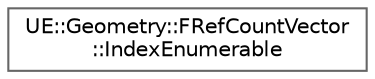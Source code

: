 digraph "Graphical Class Hierarchy"
{
 // INTERACTIVE_SVG=YES
 // LATEX_PDF_SIZE
  bgcolor="transparent";
  edge [fontname=Helvetica,fontsize=10,labelfontname=Helvetica,labelfontsize=10];
  node [fontname=Helvetica,fontsize=10,shape=box,height=0.2,width=0.4];
  rankdir="LR";
  Node0 [id="Node000000",label="UE::Geometry::FRefCountVector\l::IndexEnumerable",height=0.2,width=0.4,color="grey40", fillcolor="white", style="filled",URL="$d5/df7/classUE_1_1Geometry_1_1FRefCountVector_1_1IndexEnumerable.html",tooltip="enumerable object that provides begin()/end() semantics, so you can iterate over valid indices using ..."];
}
